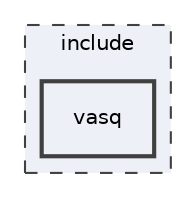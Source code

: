 digraph "include/vasq"
{
 // LATEX_PDF_SIZE
  edge [fontname="Helvetica",fontsize="10",labelfontname="Helvetica",labelfontsize="10"];
  node [fontname="Helvetica",fontsize="10",shape=record];
  compound=true
  subgraph clusterdir_d44c64559bbebec7f509842c48db8b23 {
    graph [ bgcolor="#edf0f7", pencolor="grey25", style="filled,dashed,", label="include", fontname="Helvetica", fontsize="10", URL="dir_d44c64559bbebec7f509842c48db8b23.html"]
  dir_f3074b12e0bf97819355b918cee2d36c [shape=box, label="vasq", style="filled,bold,", fillcolor="#edf0f7", color="grey25", URL="dir_f3074b12e0bf97819355b918cee2d36c.html"];
  }
}
